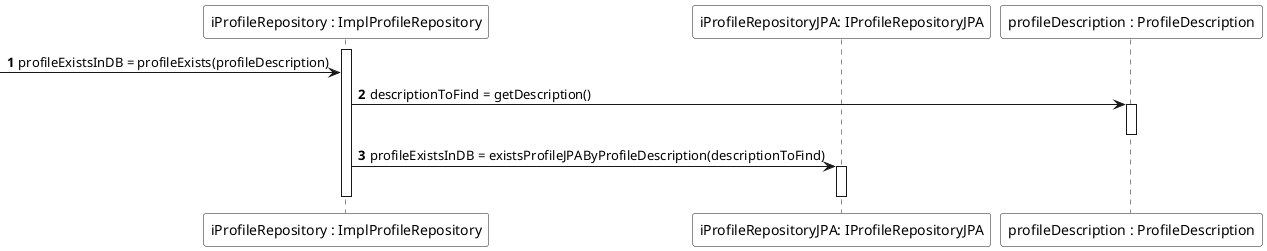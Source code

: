 @startuml
autonumber

participant "iProfileRepository : ImplProfileRepository" #FFFFFF
activate "iProfileRepository : ImplProfileRepository"
participant "iProfileRepositoryJPA: IProfileRepositoryJPA" #FFFFFF
participant  "profileDescription : ProfileDescription" #FFFFFF

-> "iProfileRepository : ImplProfileRepository" : profileExistsInDB = profileExists(profileDescription)
"iProfileRepository : ImplProfileRepository" -> "profileDescription : ProfileDescription" ++ : descriptionToFind = getDescription()
deactivate
"iProfileRepository : ImplProfileRepository" -> "iProfileRepositoryJPA: IProfileRepositoryJPA" ++ : profileExistsInDB = existsProfileJPAByProfileDescription(descriptionToFind)
deactivate

deactivate "iProfileRepository : ImplProfileRepository"



@enduml